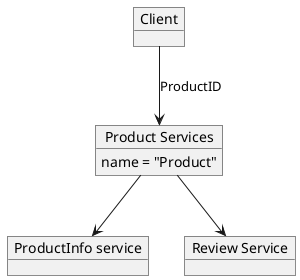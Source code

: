 @startuml
object Client
object "Product Services" as p2
object "ProductInfo service" as pinfo
object "Review Service" as revieS

p2 : name = "Product"

Client --> p2 : "ProductID"

p2 --> pinfo
p2 --> revieS

@enduml

